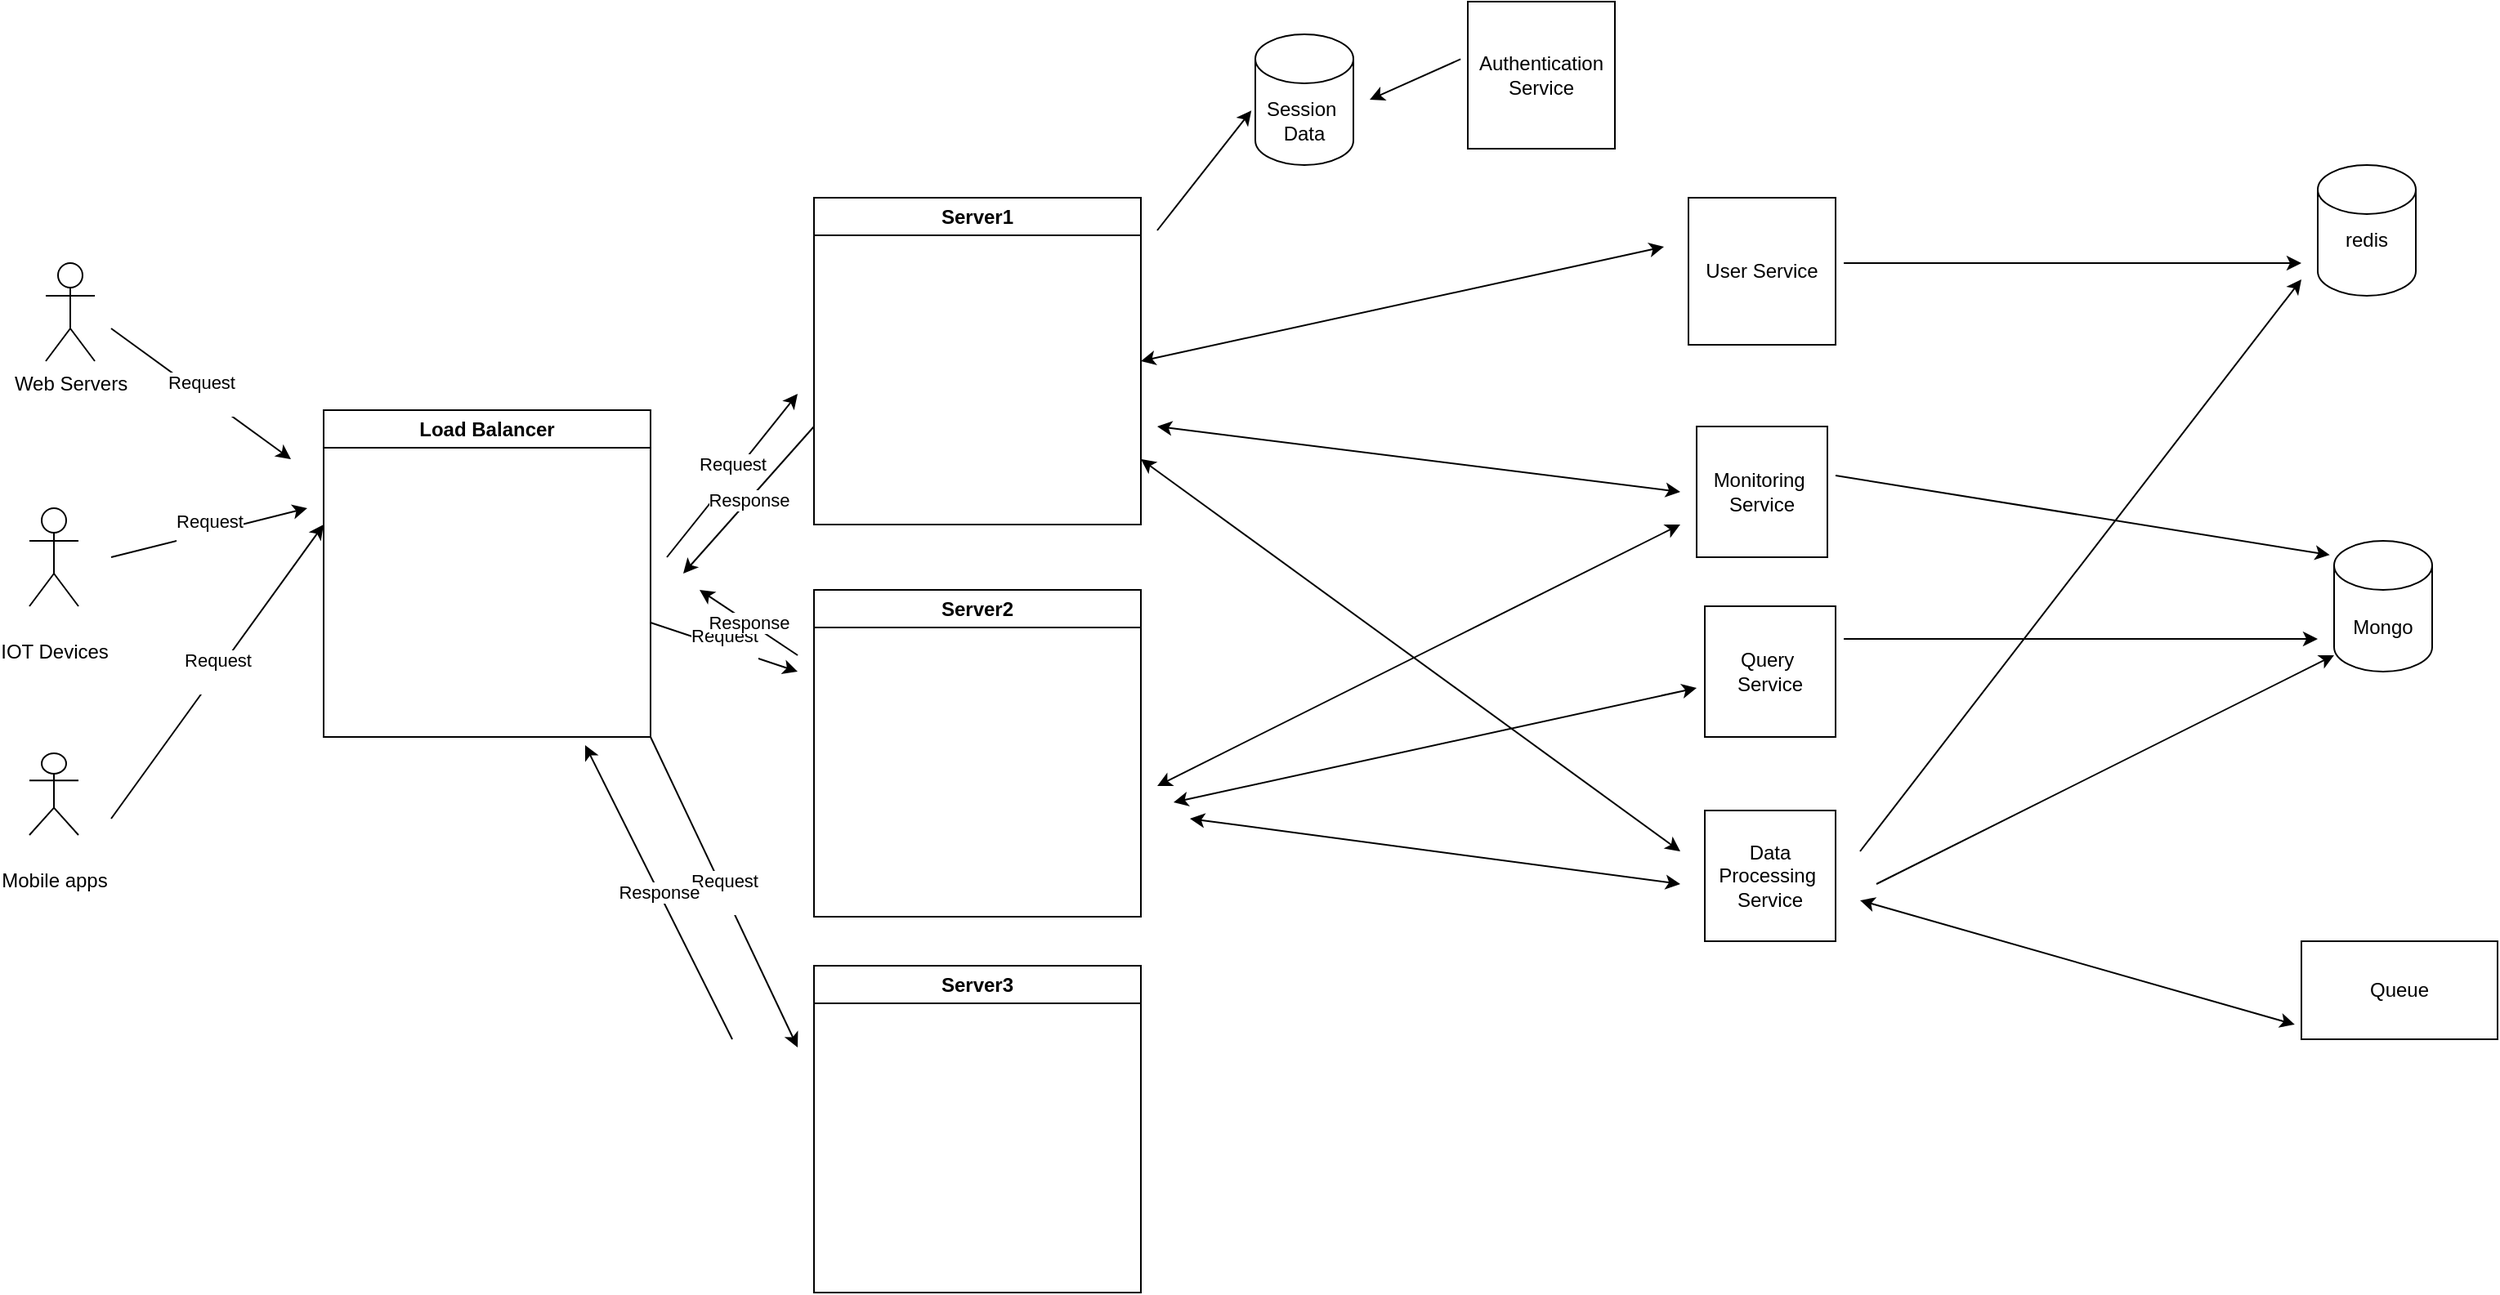 <mxfile version="24.5.4" type="github">
  <diagram id="C5RBs43oDa-KdzZeNtuy" name="Page-1">
    <mxGraphModel dx="2072" dy="601" grid="1" gridSize="10" guides="1" tooltips="1" connect="1" arrows="1" fold="1" page="1" pageScale="1" pageWidth="827" pageHeight="1169" math="0" shadow="0">
      <root>
        <mxCell id="WIyWlLk6GJQsqaUBKTNV-0" />
        <mxCell id="WIyWlLk6GJQsqaUBKTNV-1" parent="WIyWlLk6GJQsqaUBKTNV-0" />
        <mxCell id="Q9b-lgZ7WT-1iKDZPHYc-1" value="Load Balancer" style="swimlane;whiteSpace=wrap;html=1;" vertex="1" parent="WIyWlLk6GJQsqaUBKTNV-1">
          <mxGeometry x="100" y="260" width="200" height="200" as="geometry" />
        </mxCell>
        <mxCell id="Q9b-lgZ7WT-1iKDZPHYc-2" value="Server1" style="swimlane;whiteSpace=wrap;html=1;" vertex="1" parent="WIyWlLk6GJQsqaUBKTNV-1">
          <mxGeometry x="400" y="130" width="200" height="200" as="geometry" />
        </mxCell>
        <mxCell id="Q9b-lgZ7WT-1iKDZPHYc-3" value="Server2" style="swimlane;whiteSpace=wrap;html=1;" vertex="1" parent="WIyWlLk6GJQsqaUBKTNV-1">
          <mxGeometry x="400" y="370" width="200" height="200" as="geometry" />
        </mxCell>
        <mxCell id="Q9b-lgZ7WT-1iKDZPHYc-4" value="Server3" style="swimlane;whiteSpace=wrap;html=1;" vertex="1" parent="WIyWlLk6GJQsqaUBKTNV-1">
          <mxGeometry x="400" y="600" width="200" height="200" as="geometry" />
        </mxCell>
        <mxCell id="Q9b-lgZ7WT-1iKDZPHYc-7" value="" style="endArrow=classic;html=1;rounded=0;" edge="1" parent="WIyWlLk6GJQsqaUBKTNV-1">
          <mxGeometry relative="1" as="geometry">
            <mxPoint x="310" y="350" as="sourcePoint" />
            <mxPoint x="390" y="250" as="targetPoint" />
          </mxGeometry>
        </mxCell>
        <mxCell id="Q9b-lgZ7WT-1iKDZPHYc-8" value="Request&lt;div&gt;&lt;br&gt;&lt;/div&gt;" style="edgeLabel;resizable=0;html=1;;align=center;verticalAlign=middle;" connectable="0" vertex="1" parent="Q9b-lgZ7WT-1iKDZPHYc-7">
          <mxGeometry relative="1" as="geometry" />
        </mxCell>
        <mxCell id="Q9b-lgZ7WT-1iKDZPHYc-12" value="" style="endArrow=classic;html=1;rounded=0;" edge="1" parent="WIyWlLk6GJQsqaUBKTNV-1">
          <mxGeometry relative="1" as="geometry">
            <mxPoint x="300" y="390" as="sourcePoint" />
            <mxPoint x="390" y="420" as="targetPoint" />
          </mxGeometry>
        </mxCell>
        <mxCell id="Q9b-lgZ7WT-1iKDZPHYc-13" value="Request&lt;div&gt;&lt;br&gt;&lt;/div&gt;" style="edgeLabel;resizable=0;html=1;;align=center;verticalAlign=middle;" connectable="0" vertex="1" parent="Q9b-lgZ7WT-1iKDZPHYc-12">
          <mxGeometry relative="1" as="geometry" />
        </mxCell>
        <mxCell id="Q9b-lgZ7WT-1iKDZPHYc-14" value="" style="endArrow=classic;html=1;rounded=0;" edge="1" parent="WIyWlLk6GJQsqaUBKTNV-1">
          <mxGeometry relative="1" as="geometry">
            <mxPoint x="300" y="460" as="sourcePoint" />
            <mxPoint x="390" y="650" as="targetPoint" />
          </mxGeometry>
        </mxCell>
        <mxCell id="Q9b-lgZ7WT-1iKDZPHYc-15" value="Request&lt;div&gt;&lt;br&gt;&lt;/div&gt;" style="edgeLabel;resizable=0;html=1;;align=center;verticalAlign=middle;" connectable="0" vertex="1" parent="Q9b-lgZ7WT-1iKDZPHYc-14">
          <mxGeometry relative="1" as="geometry" />
        </mxCell>
        <mxCell id="Q9b-lgZ7WT-1iKDZPHYc-16" value="&lt;div&gt;&lt;br&gt;&lt;/div&gt;&lt;div&gt;IOT Devices&lt;/div&gt;" style="shape=umlActor;verticalLabelPosition=bottom;verticalAlign=top;html=1;outlineConnect=0;" vertex="1" parent="WIyWlLk6GJQsqaUBKTNV-1">
          <mxGeometry x="-80" y="320" width="30" height="60" as="geometry" />
        </mxCell>
        <mxCell id="Q9b-lgZ7WT-1iKDZPHYc-17" value="" style="endArrow=classic;html=1;rounded=0;" edge="1" parent="WIyWlLk6GJQsqaUBKTNV-1">
          <mxGeometry relative="1" as="geometry">
            <mxPoint x="-30" y="350" as="sourcePoint" />
            <mxPoint x="90" y="320" as="targetPoint" />
          </mxGeometry>
        </mxCell>
        <mxCell id="Q9b-lgZ7WT-1iKDZPHYc-18" value="Request&lt;div&gt;&lt;br&gt;&lt;/div&gt;" style="edgeLabel;resizable=0;html=1;;align=center;verticalAlign=middle;" connectable="0" vertex="1" parent="Q9b-lgZ7WT-1iKDZPHYc-17">
          <mxGeometry relative="1" as="geometry" />
        </mxCell>
        <mxCell id="Q9b-lgZ7WT-1iKDZPHYc-19" value="redis&lt;div&gt;&lt;br&gt;&lt;/div&gt;" style="shape=cylinder3;whiteSpace=wrap;html=1;boundedLbl=1;backgroundOutline=1;size=15;" vertex="1" parent="WIyWlLk6GJQsqaUBKTNV-1">
          <mxGeometry x="1320" y="110" width="60" height="80" as="geometry" />
        </mxCell>
        <mxCell id="Q9b-lgZ7WT-1iKDZPHYc-20" value="&lt;div&gt;Mongo&lt;/div&gt;" style="shape=cylinder3;whiteSpace=wrap;html=1;boundedLbl=1;backgroundOutline=1;size=15;" vertex="1" parent="WIyWlLk6GJQsqaUBKTNV-1">
          <mxGeometry x="1330" y="340" width="60" height="80" as="geometry" />
        </mxCell>
        <mxCell id="Q9b-lgZ7WT-1iKDZPHYc-21" value="Queue" style="rounded=0;whiteSpace=wrap;html=1;" vertex="1" parent="WIyWlLk6GJQsqaUBKTNV-1">
          <mxGeometry x="1310" y="585" width="120" height="60" as="geometry" />
        </mxCell>
        <mxCell id="Q9b-lgZ7WT-1iKDZPHYc-23" value="Data&lt;div&gt;Processing&amp;nbsp;&lt;div&gt;Service&lt;/div&gt;&lt;/div&gt;" style="whiteSpace=wrap;html=1;aspect=fixed;" vertex="1" parent="WIyWlLk6GJQsqaUBKTNV-1">
          <mxGeometry x="945" y="505" width="80" height="80" as="geometry" />
        </mxCell>
        <mxCell id="Q9b-lgZ7WT-1iKDZPHYc-24" value="Monitoring&amp;nbsp;&lt;div&gt;Service&lt;/div&gt;" style="whiteSpace=wrap;html=1;aspect=fixed;" vertex="1" parent="WIyWlLk6GJQsqaUBKTNV-1">
          <mxGeometry x="940" y="270" width="80" height="80" as="geometry" />
        </mxCell>
        <mxCell id="Q9b-lgZ7WT-1iKDZPHYc-25" value="Query&amp;nbsp;&lt;div&gt;Service&lt;/div&gt;" style="whiteSpace=wrap;html=1;aspect=fixed;" vertex="1" parent="WIyWlLk6GJQsqaUBKTNV-1">
          <mxGeometry x="945" y="380" width="80" height="80" as="geometry" />
        </mxCell>
        <mxCell id="Q9b-lgZ7WT-1iKDZPHYc-26" value="Authentication&lt;div&gt;Service&lt;/div&gt;" style="whiteSpace=wrap;html=1;aspect=fixed;" vertex="1" parent="WIyWlLk6GJQsqaUBKTNV-1">
          <mxGeometry x="800" y="10" width="90" height="90" as="geometry" />
        </mxCell>
        <mxCell id="Q9b-lgZ7WT-1iKDZPHYc-27" value="User Service" style="whiteSpace=wrap;html=1;aspect=fixed;" vertex="1" parent="WIyWlLk6GJQsqaUBKTNV-1">
          <mxGeometry x="935" y="130" width="90" height="90" as="geometry" />
        </mxCell>
        <mxCell id="Q9b-lgZ7WT-1iKDZPHYc-29" value="" style="endArrow=classic;html=1;rounded=0;" edge="1" parent="WIyWlLk6GJQsqaUBKTNV-1">
          <mxGeometry width="50" height="50" relative="1" as="geometry">
            <mxPoint x="1030" y="400" as="sourcePoint" />
            <mxPoint x="1320" y="400" as="targetPoint" />
          </mxGeometry>
        </mxCell>
        <mxCell id="Q9b-lgZ7WT-1iKDZPHYc-30" value="" style="endArrow=classic;html=1;rounded=0;" edge="1" parent="WIyWlLk6GJQsqaUBKTNV-1">
          <mxGeometry width="50" height="50" relative="1" as="geometry">
            <mxPoint x="1030" y="170" as="sourcePoint" />
            <mxPoint x="1310" y="170" as="targetPoint" />
          </mxGeometry>
        </mxCell>
        <mxCell id="Q9b-lgZ7WT-1iKDZPHYc-32" value="" style="endArrow=classic;html=1;rounded=0;" edge="1" parent="WIyWlLk6GJQsqaUBKTNV-1">
          <mxGeometry width="50" height="50" relative="1" as="geometry">
            <mxPoint x="1040" y="530" as="sourcePoint" />
            <mxPoint x="1310" y="180" as="targetPoint" />
          </mxGeometry>
        </mxCell>
        <mxCell id="Q9b-lgZ7WT-1iKDZPHYc-37" value="" style="endArrow=classic;html=1;rounded=0;" edge="1" parent="WIyWlLk6GJQsqaUBKTNV-1">
          <mxGeometry relative="1" as="geometry">
            <mxPoint x="400" y="270" as="sourcePoint" />
            <mxPoint x="320" y="360" as="targetPoint" />
          </mxGeometry>
        </mxCell>
        <mxCell id="Q9b-lgZ7WT-1iKDZPHYc-38" value="&lt;div&gt;Response&lt;/div&gt;" style="edgeLabel;resizable=0;html=1;;align=center;verticalAlign=middle;" connectable="0" vertex="1" parent="Q9b-lgZ7WT-1iKDZPHYc-37">
          <mxGeometry relative="1" as="geometry" />
        </mxCell>
        <mxCell id="Q9b-lgZ7WT-1iKDZPHYc-40" value="" style="endArrow=classic;html=1;rounded=0;" edge="1" parent="WIyWlLk6GJQsqaUBKTNV-1">
          <mxGeometry relative="1" as="geometry">
            <mxPoint x="390" y="410" as="sourcePoint" />
            <mxPoint x="330" y="370" as="targetPoint" />
          </mxGeometry>
        </mxCell>
        <mxCell id="Q9b-lgZ7WT-1iKDZPHYc-41" value="&lt;div&gt;Response&lt;/div&gt;" style="edgeLabel;resizable=0;html=1;;align=center;verticalAlign=middle;" connectable="0" vertex="1" parent="Q9b-lgZ7WT-1iKDZPHYc-40">
          <mxGeometry relative="1" as="geometry" />
        </mxCell>
        <mxCell id="Q9b-lgZ7WT-1iKDZPHYc-42" value="" style="endArrow=classic;html=1;rounded=0;" edge="1" parent="WIyWlLk6GJQsqaUBKTNV-1">
          <mxGeometry relative="1" as="geometry">
            <mxPoint x="350" y="645" as="sourcePoint" />
            <mxPoint x="260" y="465" as="targetPoint" />
          </mxGeometry>
        </mxCell>
        <mxCell id="Q9b-lgZ7WT-1iKDZPHYc-43" value="&lt;div&gt;Response&lt;/div&gt;" style="edgeLabel;resizable=0;html=1;;align=center;verticalAlign=middle;" connectable="0" vertex="1" parent="Q9b-lgZ7WT-1iKDZPHYc-42">
          <mxGeometry relative="1" as="geometry" />
        </mxCell>
        <mxCell id="Q9b-lgZ7WT-1iKDZPHYc-44" value="" style="endArrow=classic;startArrow=classic;html=1;rounded=0;" edge="1" parent="WIyWlLk6GJQsqaUBKTNV-1">
          <mxGeometry width="50" height="50" relative="1" as="geometry">
            <mxPoint x="930" y="310" as="sourcePoint" />
            <mxPoint x="610" y="270" as="targetPoint" />
          </mxGeometry>
        </mxCell>
        <mxCell id="Q9b-lgZ7WT-1iKDZPHYc-45" value="" style="endArrow=classic;startArrow=classic;html=1;rounded=0;" edge="1" parent="WIyWlLk6GJQsqaUBKTNV-1">
          <mxGeometry width="50" height="50" relative="1" as="geometry">
            <mxPoint x="930" y="330" as="sourcePoint" />
            <mxPoint x="610" y="490" as="targetPoint" />
          </mxGeometry>
        </mxCell>
        <mxCell id="Q9b-lgZ7WT-1iKDZPHYc-46" value="" style="endArrow=classic;startArrow=classic;html=1;rounded=0;" edge="1" parent="WIyWlLk6GJQsqaUBKTNV-1">
          <mxGeometry width="50" height="50" relative="1" as="geometry">
            <mxPoint x="940" y="430" as="sourcePoint" />
            <mxPoint x="620" y="500" as="targetPoint" />
          </mxGeometry>
        </mxCell>
        <mxCell id="Q9b-lgZ7WT-1iKDZPHYc-47" value="" style="endArrow=classic;startArrow=classic;html=1;rounded=0;" edge="1" parent="WIyWlLk6GJQsqaUBKTNV-1">
          <mxGeometry width="50" height="50" relative="1" as="geometry">
            <mxPoint x="930" y="550" as="sourcePoint" />
            <mxPoint x="630" y="510" as="targetPoint" />
          </mxGeometry>
        </mxCell>
        <mxCell id="Q9b-lgZ7WT-1iKDZPHYc-50" value="Session&amp;nbsp;&lt;div&gt;Data&lt;/div&gt;" style="shape=cylinder3;whiteSpace=wrap;html=1;boundedLbl=1;backgroundOutline=1;size=15;" vertex="1" parent="WIyWlLk6GJQsqaUBKTNV-1">
          <mxGeometry x="670" y="30" width="60" height="80" as="geometry" />
        </mxCell>
        <mxCell id="Q9b-lgZ7WT-1iKDZPHYc-51" value="" style="endArrow=classic;html=1;rounded=0;entryX=-0.04;entryY=0.583;entryDx=0;entryDy=0;entryPerimeter=0;" edge="1" parent="WIyWlLk6GJQsqaUBKTNV-1" target="Q9b-lgZ7WT-1iKDZPHYc-50">
          <mxGeometry width="50" height="50" relative="1" as="geometry">
            <mxPoint x="610" y="150" as="sourcePoint" />
            <mxPoint x="790" y="150" as="targetPoint" />
          </mxGeometry>
        </mxCell>
        <mxCell id="Q9b-lgZ7WT-1iKDZPHYc-52" value="" style="endArrow=classic;html=1;rounded=0;exitX=-0.049;exitY=0.391;exitDx=0;exitDy=0;exitPerimeter=0;" edge="1" parent="WIyWlLk6GJQsqaUBKTNV-1" source="Q9b-lgZ7WT-1iKDZPHYc-26">
          <mxGeometry width="50" height="50" relative="1" as="geometry">
            <mxPoint x="740" y="200" as="sourcePoint" />
            <mxPoint x="740" y="70" as="targetPoint" />
          </mxGeometry>
        </mxCell>
        <mxCell id="Q9b-lgZ7WT-1iKDZPHYc-53" value="" style="endArrow=classic;startArrow=classic;html=1;rounded=0;" edge="1" parent="WIyWlLk6GJQsqaUBKTNV-1">
          <mxGeometry width="50" height="50" relative="1" as="geometry">
            <mxPoint x="920" y="160" as="sourcePoint" />
            <mxPoint x="600" y="230" as="targetPoint" />
          </mxGeometry>
        </mxCell>
        <mxCell id="Q9b-lgZ7WT-1iKDZPHYc-54" value="" style="endArrow=classic;startArrow=classic;html=1;rounded=0;" edge="1" parent="WIyWlLk6GJQsqaUBKTNV-1">
          <mxGeometry width="50" height="50" relative="1" as="geometry">
            <mxPoint x="930" y="530" as="sourcePoint" />
            <mxPoint x="600" y="290" as="targetPoint" />
          </mxGeometry>
        </mxCell>
        <mxCell id="Q9b-lgZ7WT-1iKDZPHYc-55" value="" style="endArrow=classic;startArrow=classic;html=1;rounded=0;entryX=-0.034;entryY=0.85;entryDx=0;entryDy=0;entryPerimeter=0;" edge="1" parent="WIyWlLk6GJQsqaUBKTNV-1" target="Q9b-lgZ7WT-1iKDZPHYc-21">
          <mxGeometry width="50" height="50" relative="1" as="geometry">
            <mxPoint x="1040" y="560" as="sourcePoint" />
            <mxPoint x="880" y="490" as="targetPoint" />
          </mxGeometry>
        </mxCell>
        <mxCell id="Q9b-lgZ7WT-1iKDZPHYc-56" value="" style="endArrow=classic;html=1;rounded=0;" edge="1" parent="WIyWlLk6GJQsqaUBKTNV-1">
          <mxGeometry width="50" height="50" relative="1" as="geometry">
            <mxPoint x="1050" y="550" as="sourcePoint" />
            <mxPoint x="1330" y="410" as="targetPoint" />
          </mxGeometry>
        </mxCell>
        <mxCell id="Q9b-lgZ7WT-1iKDZPHYc-57" value="" style="endArrow=classic;html=1;rounded=0;entryX=-0.044;entryY=0.108;entryDx=0;entryDy=0;entryPerimeter=0;" edge="1" parent="WIyWlLk6GJQsqaUBKTNV-1" target="Q9b-lgZ7WT-1iKDZPHYc-20">
          <mxGeometry width="50" height="50" relative="1" as="geometry">
            <mxPoint x="1025" y="300" as="sourcePoint" />
            <mxPoint x="1315" y="300" as="targetPoint" />
          </mxGeometry>
        </mxCell>
        <mxCell id="Q9b-lgZ7WT-1iKDZPHYc-59" value="Web Servers" style="shape=umlActor;verticalLabelPosition=bottom;verticalAlign=top;html=1;outlineConnect=0;" vertex="1" parent="WIyWlLk6GJQsqaUBKTNV-1">
          <mxGeometry x="-70" y="170" width="30" height="60" as="geometry" />
        </mxCell>
        <mxCell id="Q9b-lgZ7WT-1iKDZPHYc-60" value="&lt;div&gt;&lt;br&gt;&lt;/div&gt;&lt;div&gt;Mobile apps&lt;/div&gt;" style="shape=umlActor;verticalLabelPosition=bottom;verticalAlign=top;html=1;outlineConnect=0;" vertex="1" parent="WIyWlLk6GJQsqaUBKTNV-1">
          <mxGeometry x="-80" y="470" width="30" height="50" as="geometry" />
        </mxCell>
        <mxCell id="Q9b-lgZ7WT-1iKDZPHYc-67" value="" style="endArrow=classic;html=1;rounded=0;" edge="1" parent="WIyWlLk6GJQsqaUBKTNV-1">
          <mxGeometry relative="1" as="geometry">
            <mxPoint x="-30" y="510" as="sourcePoint" />
            <mxPoint x="100" y="330" as="targetPoint" />
          </mxGeometry>
        </mxCell>
        <mxCell id="Q9b-lgZ7WT-1iKDZPHYc-68" value="Request&lt;div&gt;&lt;br&gt;&lt;/div&gt;" style="edgeLabel;resizable=0;html=1;;align=center;verticalAlign=middle;" connectable="0" vertex="1" parent="Q9b-lgZ7WT-1iKDZPHYc-67">
          <mxGeometry relative="1" as="geometry" />
        </mxCell>
        <mxCell id="Q9b-lgZ7WT-1iKDZPHYc-69" value="" style="endArrow=classic;html=1;rounded=0;" edge="1" parent="WIyWlLk6GJQsqaUBKTNV-1">
          <mxGeometry relative="1" as="geometry">
            <mxPoint x="-30" y="210" as="sourcePoint" />
            <mxPoint x="80" y="290" as="targetPoint" />
          </mxGeometry>
        </mxCell>
        <mxCell id="Q9b-lgZ7WT-1iKDZPHYc-70" value="Request&lt;div&gt;&lt;br&gt;&lt;/div&gt;" style="edgeLabel;resizable=0;html=1;;align=center;verticalAlign=middle;" connectable="0" vertex="1" parent="Q9b-lgZ7WT-1iKDZPHYc-69">
          <mxGeometry relative="1" as="geometry" />
        </mxCell>
      </root>
    </mxGraphModel>
  </diagram>
</mxfile>

